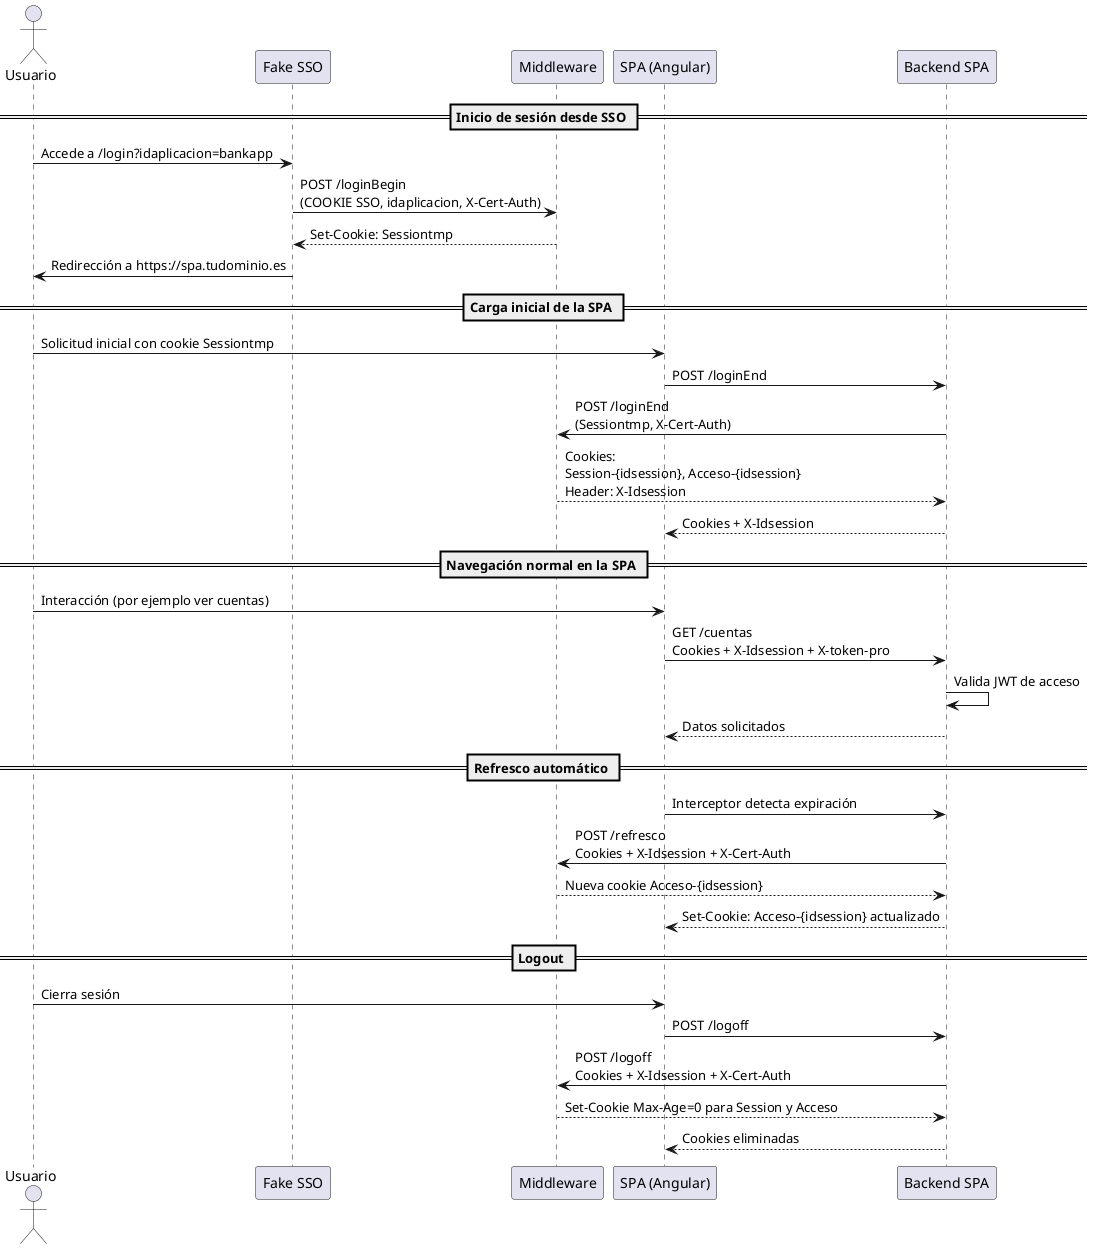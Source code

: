 
@startuml
actor Usuario
participant "Fake SSO" as SSO
participant "Middleware" as MW
participant "SPA (Angular)" as SPA
participant "Backend SPA" as BE

== Inicio de sesión desde SSO ==
Usuario -> SSO : Accede a /login?idaplicacion=bankapp
SSO -> MW : POST /loginBegin\n(COOKIE SSO, idaplicacion, X-Cert-Auth)
MW --> SSO : Set-Cookie: Sessiontmp
SSO -> Usuario : Redirección a https://spa.tudominio.es

== Carga inicial de la SPA ==
Usuario -> SPA : Solicitud inicial con cookie Sessiontmp
SPA -> BE : POST /loginEnd
BE -> MW : POST /loginEnd\n(Sessiontmp, X-Cert-Auth)
MW --> BE : Cookies:\nSession-{idsession}, Acceso-{idsession}\nHeader: X-Idsession
BE --> SPA : Cookies + X-Idsession

== Navegación normal en la SPA ==
Usuario -> SPA : Interacción (por ejemplo ver cuentas)
SPA -> BE : GET /cuentas\nCookies + X-Idsession + X-token-pro
BE -> BE : Valida JWT de acceso
BE --> SPA : Datos solicitados

== Refresco automático ==
SPA -> BE : Interceptor detecta expiración
BE -> MW : POST /refresco\nCookies + X-Idsession + X-Cert-Auth
MW --> BE : Nueva cookie Acceso-{idsession}
BE --> SPA : Set-Cookie: Acceso-{idsession} actualizado

== Logout ==
Usuario -> SPA : Cierra sesión
SPA -> BE : POST /logoff
BE -> MW : POST /logoff\nCookies + X-Idsession + X-Cert-Auth
MW --> BE : Set-Cookie Max-Age=0 para Session y Acceso
BE --> SPA : Cookies eliminadas

@enduml
